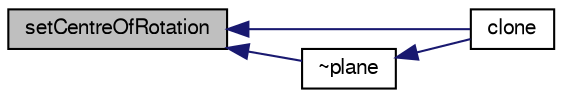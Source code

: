 digraph "setCentreOfRotation"
{
  bgcolor="transparent";
  edge [fontname="FreeSans",fontsize="10",labelfontname="FreeSans",labelfontsize="10"];
  node [fontname="FreeSans",fontsize="10",shape=record];
  rankdir="LR";
  Node54 [label="setCentreOfRotation",height=0.2,width=0.4,color="black", fillcolor="grey75", style="filled", fontcolor="black"];
  Node54 -> Node55 [dir="back",color="midnightblue",fontsize="10",style="solid",fontname="FreeSans"];
  Node55 [label="clone",height=0.2,width=0.4,color="black",URL="$a29490.html#a1ba6f72dda3e0a59b115784933135bd2",tooltip="Construct and return a clone. "];
  Node54 -> Node56 [dir="back",color="midnightblue",fontsize="10",style="solid",fontname="FreeSans"];
  Node56 [label="~plane",height=0.2,width=0.4,color="black",URL="$a29490.html#a50a5cdb91fa15db4495f613dc33cd201",tooltip="Destructor. "];
  Node56 -> Node55 [dir="back",color="midnightblue",fontsize="10",style="solid",fontname="FreeSans"];
}
